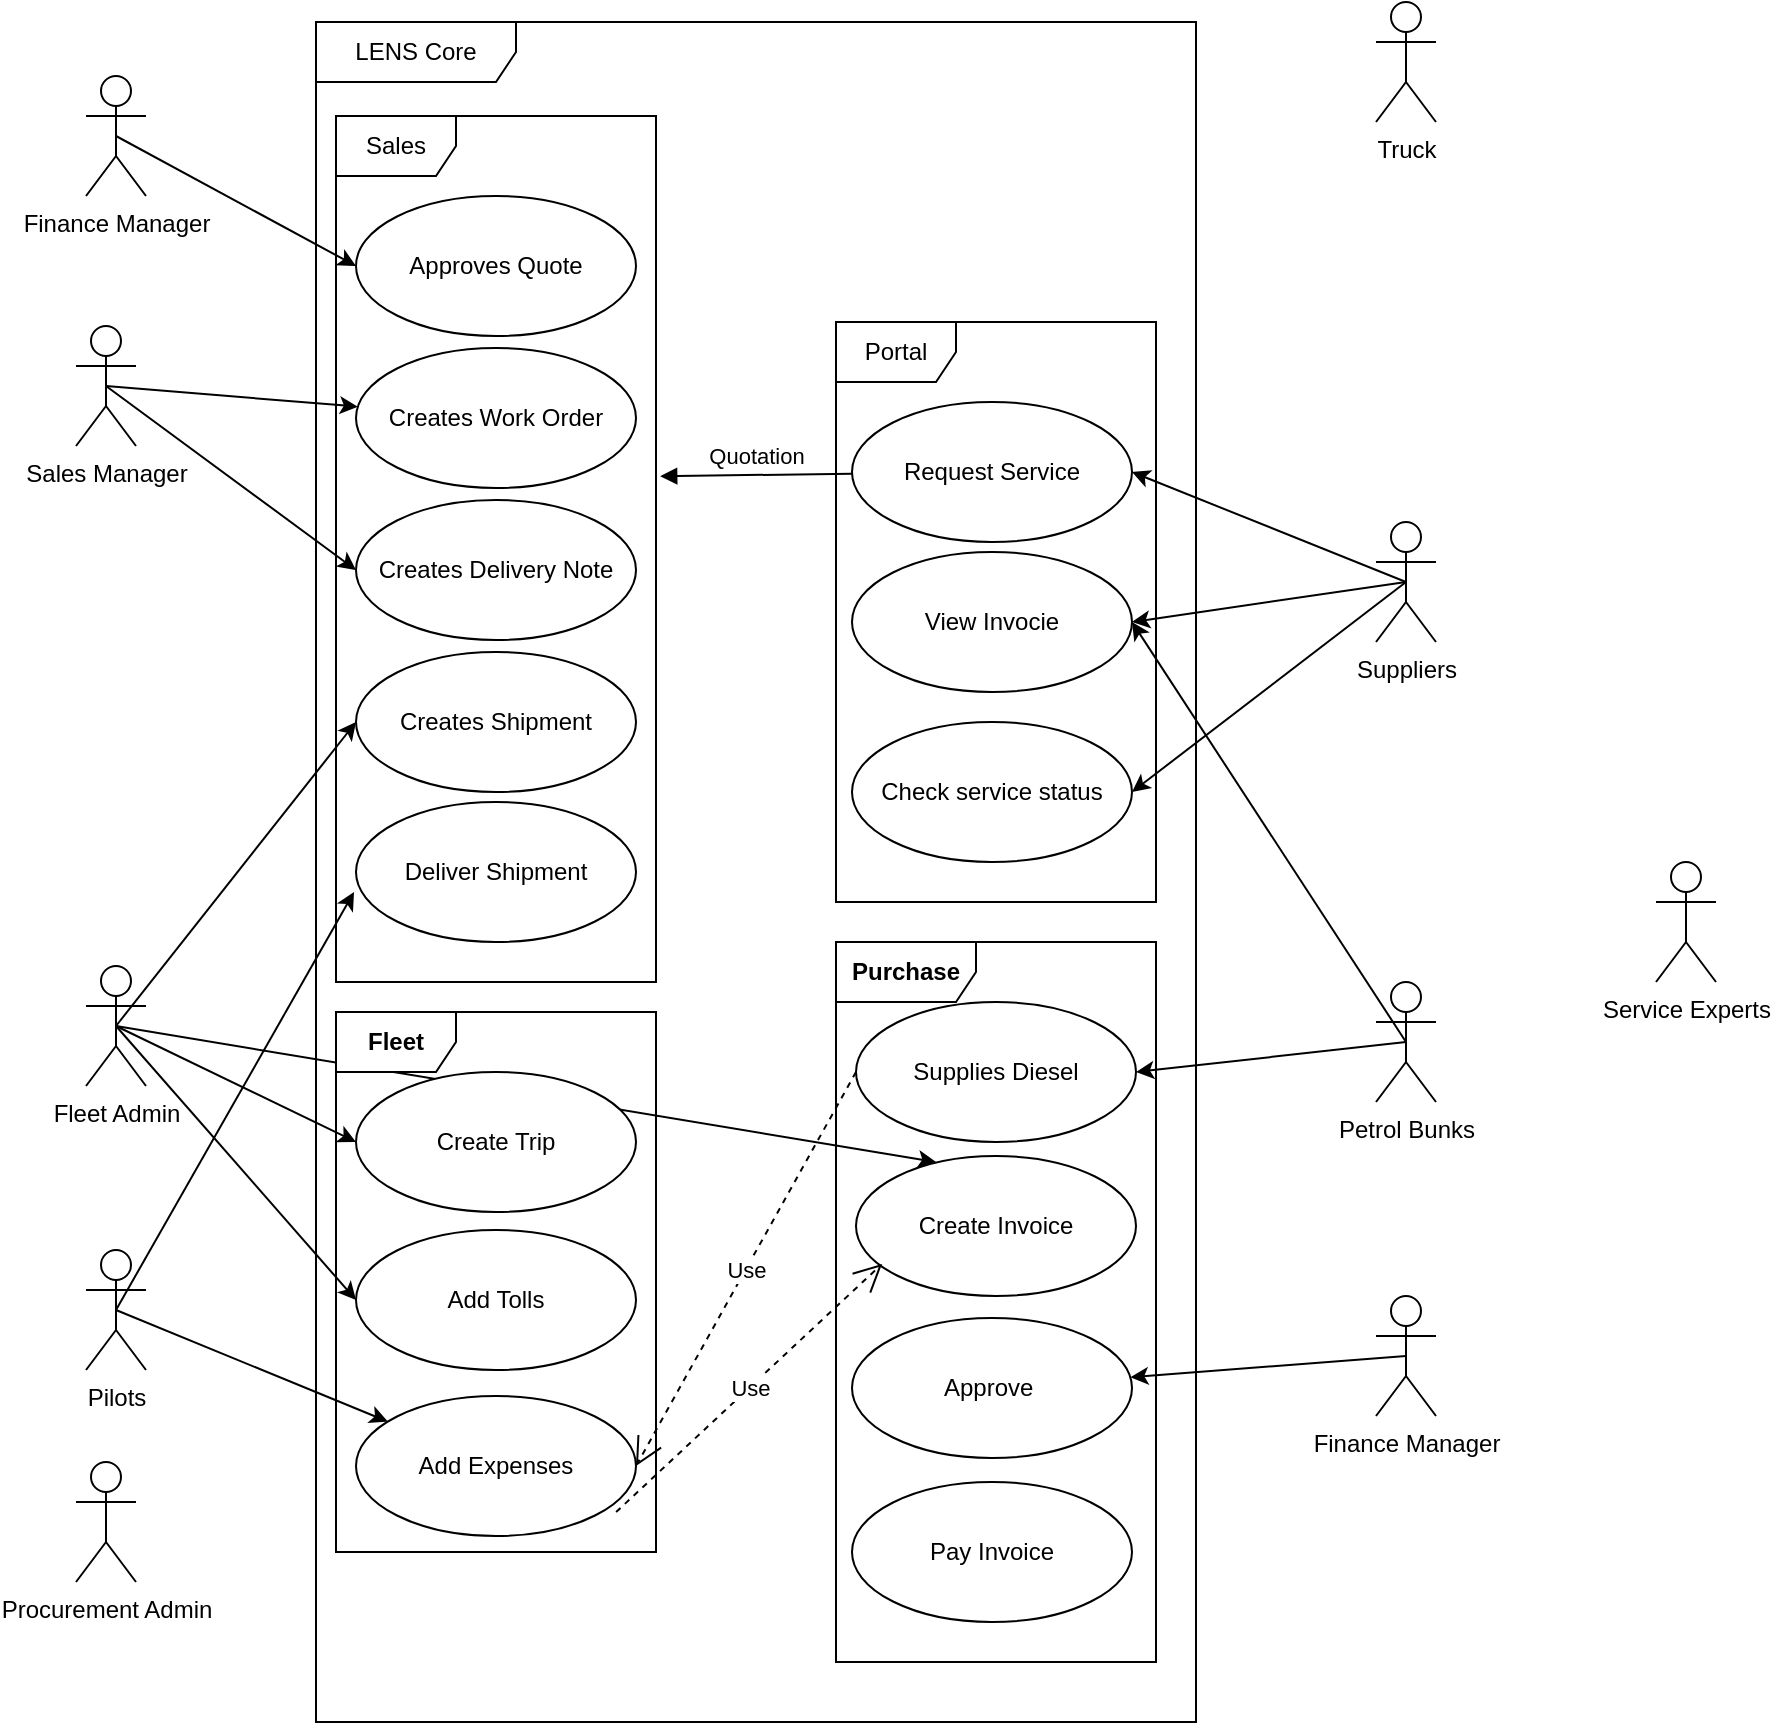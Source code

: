 <mxfile version="20.2.2" type="github">
  <diagram id="qxUhUV0_AaV7eIC_QGrq" name="work-order-trip-2-cash">
    <mxGraphModel dx="931" dy="526" grid="1" gridSize="10" guides="1" tooltips="1" connect="1" arrows="1" fold="1" page="1" pageScale="1" pageWidth="850" pageHeight="1100" math="0" shadow="0">
      <root>
        <mxCell id="0" />
        <mxCell id="1" parent="0" />
        <mxCell id="-Q1kIZOvRbdLqbTq5XOm-1" value="LENS Core" style="shape=umlFrame;whiteSpace=wrap;html=1;width=100;height=30;" vertex="1" parent="1">
          <mxGeometry x="300" y="60" width="440" height="850" as="geometry" />
        </mxCell>
        <mxCell id="-Q1kIZOvRbdLqbTq5XOm-40" style="edgeStyle=none;rounded=0;orthogonalLoop=1;jettySize=auto;html=1;exitX=0.5;exitY=0.5;exitDx=0;exitDy=0;exitPerimeter=0;entryX=0;entryY=0.5;entryDx=0;entryDy=0;" edge="1" parent="1" source="-Q1kIZOvRbdLqbTq5XOm-2" target="-Q1kIZOvRbdLqbTq5XOm-25">
          <mxGeometry relative="1" as="geometry" />
        </mxCell>
        <mxCell id="-Q1kIZOvRbdLqbTq5XOm-2" value="Finance Manager" style="shape=umlActor;verticalLabelPosition=bottom;verticalAlign=top;html=1;" vertex="1" parent="1">
          <mxGeometry x="185" y="87" width="30" height="60" as="geometry" />
        </mxCell>
        <mxCell id="-Q1kIZOvRbdLqbTq5XOm-36" style="edgeStyle=none;rounded=0;orthogonalLoop=1;jettySize=auto;html=1;exitX=0.5;exitY=0.5;exitDx=0;exitDy=0;exitPerimeter=0;entryX=0;entryY=0.5;entryDx=0;entryDy=0;" edge="1" parent="1" source="-Q1kIZOvRbdLqbTq5XOm-3" target="-Q1kIZOvRbdLqbTq5XOm-30">
          <mxGeometry relative="1" as="geometry" />
        </mxCell>
        <mxCell id="-Q1kIZOvRbdLqbTq5XOm-44" style="edgeStyle=none;rounded=0;orthogonalLoop=1;jettySize=auto;html=1;exitX=0.5;exitY=0.5;exitDx=0;exitDy=0;exitPerimeter=0;entryX=0;entryY=0.5;entryDx=0;entryDy=0;" edge="1" parent="1" source="-Q1kIZOvRbdLqbTq5XOm-3" target="-Q1kIZOvRbdLqbTq5XOm-43">
          <mxGeometry relative="1" as="geometry" />
        </mxCell>
        <mxCell id="-Q1kIZOvRbdLqbTq5XOm-55" style="edgeStyle=none;rounded=0;orthogonalLoop=1;jettySize=auto;html=1;exitX=0.5;exitY=0.5;exitDx=0;exitDy=0;exitPerimeter=0;entryX=0;entryY=0.5;entryDx=0;entryDy=0;" edge="1" parent="1" source="-Q1kIZOvRbdLqbTq5XOm-3" target="-Q1kIZOvRbdLqbTq5XOm-32">
          <mxGeometry relative="1" as="geometry" />
        </mxCell>
        <mxCell id="-Q1kIZOvRbdLqbTq5XOm-58" style="edgeStyle=none;rounded=0;orthogonalLoop=1;jettySize=auto;html=1;exitX=0.5;exitY=0.5;exitDx=0;exitDy=0;exitPerimeter=0;entryX=0.286;entryY=0.043;entryDx=0;entryDy=0;entryPerimeter=0;" edge="1" parent="1" source="-Q1kIZOvRbdLqbTq5XOm-3" target="-Q1kIZOvRbdLqbTq5XOm-47">
          <mxGeometry relative="1" as="geometry" />
        </mxCell>
        <mxCell id="-Q1kIZOvRbdLqbTq5XOm-3" value="Fleet Admin" style="shape=umlActor;verticalLabelPosition=bottom;verticalAlign=top;html=1;" vertex="1" parent="1">
          <mxGeometry x="185" y="532" width="30" height="60" as="geometry" />
        </mxCell>
        <mxCell id="-Q1kIZOvRbdLqbTq5XOm-50" style="edgeStyle=none;rounded=0;orthogonalLoop=1;jettySize=auto;html=1;exitX=0.5;exitY=0.5;exitDx=0;exitDy=0;exitPerimeter=0;entryX=1;entryY=0.5;entryDx=0;entryDy=0;" edge="1" parent="1" source="-Q1kIZOvRbdLqbTq5XOm-4" target="-Q1kIZOvRbdLqbTq5XOm-17">
          <mxGeometry relative="1" as="geometry" />
        </mxCell>
        <mxCell id="-Q1kIZOvRbdLqbTq5XOm-51" style="edgeStyle=none;rounded=0;orthogonalLoop=1;jettySize=auto;html=1;exitX=0.5;exitY=0.5;exitDx=0;exitDy=0;exitPerimeter=0;entryX=1;entryY=0.5;entryDx=0;entryDy=0;" edge="1" parent="1" source="-Q1kIZOvRbdLqbTq5XOm-4" target="-Q1kIZOvRbdLqbTq5XOm-46">
          <mxGeometry relative="1" as="geometry" />
        </mxCell>
        <mxCell id="-Q1kIZOvRbdLqbTq5XOm-4" value="Petrol Bunks" style="shape=umlActor;verticalLabelPosition=bottom;verticalAlign=top;html=1;" vertex="1" parent="1">
          <mxGeometry x="830" y="540" width="30" height="60" as="geometry" />
        </mxCell>
        <mxCell id="-Q1kIZOvRbdLqbTq5XOm-5" value="Truck" style="shape=umlActor;verticalLabelPosition=bottom;verticalAlign=top;html=1;" vertex="1" parent="1">
          <mxGeometry x="830" y="50" width="30" height="60" as="geometry" />
        </mxCell>
        <mxCell id="-Q1kIZOvRbdLqbTq5XOm-21" style="rounded=0;orthogonalLoop=1;jettySize=auto;html=1;entryX=1;entryY=0.5;entryDx=0;entryDy=0;exitX=0.5;exitY=0.5;exitDx=0;exitDy=0;exitPerimeter=0;" edge="1" parent="1" source="-Q1kIZOvRbdLqbTq5XOm-10" target="-Q1kIZOvRbdLqbTq5XOm-16">
          <mxGeometry relative="1" as="geometry">
            <mxPoint x="830" y="340" as="sourcePoint" />
          </mxGeometry>
        </mxCell>
        <mxCell id="-Q1kIZOvRbdLqbTq5XOm-22" style="edgeStyle=none;rounded=0;orthogonalLoop=1;jettySize=auto;html=1;exitX=0.5;exitY=0.5;exitDx=0;exitDy=0;exitPerimeter=0;entryX=1;entryY=0.5;entryDx=0;entryDy=0;" edge="1" parent="1" source="-Q1kIZOvRbdLqbTq5XOm-10" target="-Q1kIZOvRbdLqbTq5XOm-17">
          <mxGeometry relative="1" as="geometry" />
        </mxCell>
        <mxCell id="-Q1kIZOvRbdLqbTq5XOm-23" style="edgeStyle=none;rounded=0;orthogonalLoop=1;jettySize=auto;html=1;exitX=0.5;exitY=0.5;exitDx=0;exitDy=0;exitPerimeter=0;entryX=1;entryY=0.5;entryDx=0;entryDy=0;" edge="1" parent="1" source="-Q1kIZOvRbdLqbTq5XOm-10" target="-Q1kIZOvRbdLqbTq5XOm-18">
          <mxGeometry relative="1" as="geometry" />
        </mxCell>
        <mxCell id="-Q1kIZOvRbdLqbTq5XOm-10" value="Suppliers" style="shape=umlActor;verticalLabelPosition=bottom;verticalAlign=top;html=1;" vertex="1" parent="1">
          <mxGeometry x="830" y="310" width="30" height="60" as="geometry" />
        </mxCell>
        <mxCell id="-Q1kIZOvRbdLqbTq5XOm-53" style="edgeStyle=none;rounded=0;orthogonalLoop=1;jettySize=auto;html=1;exitX=0.5;exitY=0.5;exitDx=0;exitDy=0;exitPerimeter=0;" edge="1" parent="1" source="-Q1kIZOvRbdLqbTq5XOm-11" target="-Q1kIZOvRbdLqbTq5XOm-31">
          <mxGeometry relative="1" as="geometry" />
        </mxCell>
        <mxCell id="-Q1kIZOvRbdLqbTq5XOm-62" style="edgeStyle=none;rounded=0;orthogonalLoop=1;jettySize=auto;html=1;exitX=0.5;exitY=0.5;exitDx=0;exitDy=0;exitPerimeter=0;entryX=-0.007;entryY=0.643;entryDx=0;entryDy=0;entryPerimeter=0;" edge="1" parent="1" source="-Q1kIZOvRbdLqbTq5XOm-11" target="-Q1kIZOvRbdLqbTq5XOm-61">
          <mxGeometry relative="1" as="geometry" />
        </mxCell>
        <mxCell id="-Q1kIZOvRbdLqbTq5XOm-11" value="Pilots" style="shape=umlActor;verticalLabelPosition=bottom;verticalAlign=top;html=1;" vertex="1" parent="1">
          <mxGeometry x="185" y="674" width="30" height="60" as="geometry" />
        </mxCell>
        <mxCell id="-Q1kIZOvRbdLqbTq5XOm-12" value="Procurement Admin" style="shape=umlActor;verticalLabelPosition=bottom;verticalAlign=top;html=1;" vertex="1" parent="1">
          <mxGeometry x="180" y="780" width="30" height="60" as="geometry" />
        </mxCell>
        <mxCell id="-Q1kIZOvRbdLqbTq5XOm-13" value="Service Experts" style="shape=umlActor;verticalLabelPosition=bottom;verticalAlign=top;html=1;" vertex="1" parent="1">
          <mxGeometry x="970" y="480" width="30" height="60" as="geometry" />
        </mxCell>
        <mxCell id="-Q1kIZOvRbdLqbTq5XOm-15" value="Portal" style="shape=umlFrame;whiteSpace=wrap;html=1;" vertex="1" parent="1">
          <mxGeometry x="560" y="210" width="160" height="290" as="geometry" />
        </mxCell>
        <mxCell id="-Q1kIZOvRbdLqbTq5XOm-16" value="Request Service" style="ellipse;whiteSpace=wrap;html=1;" vertex="1" parent="1">
          <mxGeometry x="568" y="250" width="140" height="70" as="geometry" />
        </mxCell>
        <mxCell id="-Q1kIZOvRbdLqbTq5XOm-17" value="View Invocie" style="ellipse;whiteSpace=wrap;html=1;" vertex="1" parent="1">
          <mxGeometry x="568" y="325" width="140" height="70" as="geometry" />
        </mxCell>
        <mxCell id="-Q1kIZOvRbdLqbTq5XOm-18" value="Check service status" style="ellipse;whiteSpace=wrap;html=1;" vertex="1" parent="1">
          <mxGeometry x="568" y="410" width="140" height="70" as="geometry" />
        </mxCell>
        <mxCell id="-Q1kIZOvRbdLqbTq5XOm-24" value="Sales" style="shape=umlFrame;whiteSpace=wrap;html=1;" vertex="1" parent="1">
          <mxGeometry x="310" y="107" width="160" height="433" as="geometry" />
        </mxCell>
        <mxCell id="-Q1kIZOvRbdLqbTq5XOm-25" value="Approves Quote" style="ellipse;whiteSpace=wrap;html=1;" vertex="1" parent="1">
          <mxGeometry x="320" y="147" width="140" height="70" as="geometry" />
        </mxCell>
        <mxCell id="-Q1kIZOvRbdLqbTq5XOm-26" value="Quotation" style="html=1;verticalAlign=bottom;endArrow=block;rounded=0;entryX=1.013;entryY=0.416;entryDx=0;entryDy=0;entryPerimeter=0;" edge="1" parent="1" source="-Q1kIZOvRbdLqbTq5XOm-16" target="-Q1kIZOvRbdLqbTq5XOm-24">
          <mxGeometry width="80" relative="1" as="geometry">
            <mxPoint x="460" y="280" as="sourcePoint" />
            <mxPoint x="540" y="280" as="targetPoint" />
          </mxGeometry>
        </mxCell>
        <mxCell id="-Q1kIZOvRbdLqbTq5XOm-27" value="Creates Work Order" style="ellipse;whiteSpace=wrap;html=1;" vertex="1" parent="1">
          <mxGeometry x="320" y="223" width="140" height="70" as="geometry" />
        </mxCell>
        <mxCell id="-Q1kIZOvRbdLqbTq5XOm-28" value="Creates Delivery Note" style="ellipse;whiteSpace=wrap;html=1;" vertex="1" parent="1">
          <mxGeometry x="320" y="299" width="140" height="70" as="geometry" />
        </mxCell>
        <mxCell id="-Q1kIZOvRbdLqbTq5XOm-29" value="Fleet" style="shape=umlFrame;whiteSpace=wrap;html=1;fontStyle=1" vertex="1" parent="1">
          <mxGeometry x="310" y="555" width="160" height="270" as="geometry" />
        </mxCell>
        <mxCell id="-Q1kIZOvRbdLqbTq5XOm-30" value="Create Trip" style="ellipse;whiteSpace=wrap;html=1;" vertex="1" parent="1">
          <mxGeometry x="320" y="585" width="140" height="70" as="geometry" />
        </mxCell>
        <mxCell id="-Q1kIZOvRbdLqbTq5XOm-31" value="Add Expenses" style="ellipse;whiteSpace=wrap;html=1;" vertex="1" parent="1">
          <mxGeometry x="320" y="747" width="140" height="70" as="geometry" />
        </mxCell>
        <mxCell id="-Q1kIZOvRbdLqbTq5XOm-32" value="Add Tolls" style="ellipse;whiteSpace=wrap;html=1;" vertex="1" parent="1">
          <mxGeometry x="320" y="664" width="140" height="70" as="geometry" />
        </mxCell>
        <mxCell id="-Q1kIZOvRbdLqbTq5XOm-38" style="edgeStyle=none;rounded=0;orthogonalLoop=1;jettySize=auto;html=1;exitX=0.5;exitY=0.5;exitDx=0;exitDy=0;exitPerimeter=0;" edge="1" parent="1" source="-Q1kIZOvRbdLqbTq5XOm-37" target="-Q1kIZOvRbdLqbTq5XOm-27">
          <mxGeometry relative="1" as="geometry" />
        </mxCell>
        <mxCell id="-Q1kIZOvRbdLqbTq5XOm-39" style="edgeStyle=none;rounded=0;orthogonalLoop=1;jettySize=auto;html=1;exitX=0.5;exitY=0.5;exitDx=0;exitDy=0;exitPerimeter=0;entryX=0;entryY=0.5;entryDx=0;entryDy=0;" edge="1" parent="1" source="-Q1kIZOvRbdLqbTq5XOm-37" target="-Q1kIZOvRbdLqbTq5XOm-28">
          <mxGeometry relative="1" as="geometry" />
        </mxCell>
        <mxCell id="-Q1kIZOvRbdLqbTq5XOm-37" value="Sales Manager" style="shape=umlActor;verticalLabelPosition=bottom;verticalAlign=top;html=1;" vertex="1" parent="1">
          <mxGeometry x="180" y="212" width="30" height="60" as="geometry" />
        </mxCell>
        <mxCell id="-Q1kIZOvRbdLqbTq5XOm-43" value="Creates Shipment" style="ellipse;whiteSpace=wrap;html=1;" vertex="1" parent="1">
          <mxGeometry x="320" y="375" width="140" height="70" as="geometry" />
        </mxCell>
        <mxCell id="-Q1kIZOvRbdLqbTq5XOm-45" value="Purchase" style="shape=umlFrame;whiteSpace=wrap;html=1;fontStyle=1;width=70;height=30;" vertex="1" parent="1">
          <mxGeometry x="560" y="520" width="160" height="360" as="geometry" />
        </mxCell>
        <mxCell id="-Q1kIZOvRbdLqbTq5XOm-46" value="Supplies Diesel" style="ellipse;whiteSpace=wrap;html=1;" vertex="1" parent="1">
          <mxGeometry x="570" y="550" width="140" height="70" as="geometry" />
        </mxCell>
        <mxCell id="-Q1kIZOvRbdLqbTq5XOm-47" value="Create Invoice" style="ellipse;whiteSpace=wrap;html=1;" vertex="1" parent="1">
          <mxGeometry x="570" y="627" width="140" height="70" as="geometry" />
        </mxCell>
        <mxCell id="-Q1kIZOvRbdLqbTq5XOm-48" value="Approve&amp;nbsp;" style="ellipse;whiteSpace=wrap;html=1;" vertex="1" parent="1">
          <mxGeometry x="568" y="708" width="140" height="70" as="geometry" />
        </mxCell>
        <mxCell id="-Q1kIZOvRbdLqbTq5XOm-52" value="Use" style="endArrow=open;endSize=12;dashed=1;html=1;rounded=0;entryX=1;entryY=0.5;entryDx=0;entryDy=0;exitX=0;exitY=0.5;exitDx=0;exitDy=0;" edge="1" parent="1" source="-Q1kIZOvRbdLqbTq5XOm-46" target="-Q1kIZOvRbdLqbTq5XOm-31">
          <mxGeometry width="160" relative="1" as="geometry">
            <mxPoint x="490" y="490" as="sourcePoint" />
            <mxPoint x="650" y="490" as="targetPoint" />
          </mxGeometry>
        </mxCell>
        <mxCell id="-Q1kIZOvRbdLqbTq5XOm-59" style="edgeStyle=none;rounded=0;orthogonalLoop=1;jettySize=auto;html=1;exitX=0.5;exitY=0.5;exitDx=0;exitDy=0;exitPerimeter=0;" edge="1" parent="1" source="-Q1kIZOvRbdLqbTq5XOm-56" target="-Q1kIZOvRbdLqbTq5XOm-48">
          <mxGeometry relative="1" as="geometry" />
        </mxCell>
        <mxCell id="-Q1kIZOvRbdLqbTq5XOm-56" value="Finance Manager" style="shape=umlActor;verticalLabelPosition=bottom;verticalAlign=top;html=1;" vertex="1" parent="1">
          <mxGeometry x="830" y="697" width="30" height="60" as="geometry" />
        </mxCell>
        <mxCell id="-Q1kIZOvRbdLqbTq5XOm-57" value="Use" style="endArrow=open;endSize=12;dashed=1;html=1;rounded=0;entryX=0.093;entryY=0.771;entryDx=0;entryDy=0;exitX=0.929;exitY=0.829;exitDx=0;exitDy=0;exitPerimeter=0;entryPerimeter=0;" edge="1" parent="1" source="-Q1kIZOvRbdLqbTq5XOm-31" target="-Q1kIZOvRbdLqbTq5XOm-47">
          <mxGeometry width="160" relative="1" as="geometry">
            <mxPoint x="580" y="595" as="sourcePoint" />
            <mxPoint x="470" y="705" as="targetPoint" />
          </mxGeometry>
        </mxCell>
        <mxCell id="-Q1kIZOvRbdLqbTq5XOm-60" value="Pay Invoice" style="ellipse;whiteSpace=wrap;html=1;" vertex="1" parent="1">
          <mxGeometry x="568" y="790" width="140" height="70" as="geometry" />
        </mxCell>
        <mxCell id="-Q1kIZOvRbdLqbTq5XOm-61" value="Deliver Shipment" style="ellipse;whiteSpace=wrap;html=1;" vertex="1" parent="1">
          <mxGeometry x="320" y="450" width="140" height="70" as="geometry" />
        </mxCell>
      </root>
    </mxGraphModel>
  </diagram>
</mxfile>

